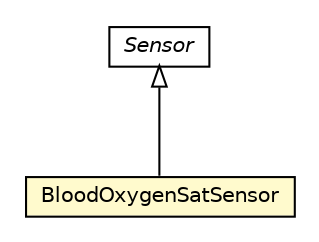 #!/usr/local/bin/dot
#
# Class diagram 
# Generated by UMLGraph version R5_6-24-gf6e263 (http://www.umlgraph.org/)
#

digraph G {
	edge [fontname="Helvetica",fontsize=10,labelfontname="Helvetica",labelfontsize=10];
	node [fontname="Helvetica",fontsize=10,shape=plaintext];
	nodesep=0.25;
	ranksep=0.5;
	// org.universAAL.ontology.device.Sensor
	c79091 [label=<<table title="org.universAAL.ontology.device.Sensor" border="0" cellborder="1" cellspacing="0" cellpadding="2" port="p" href="../device/Sensor.html">
		<tr><td><table border="0" cellspacing="0" cellpadding="1">
<tr><td align="center" balign="center"><font face="Helvetica-Oblique"> Sensor </font></td></tr>
		</table></td></tr>
		</table>>, URL="../device/Sensor.html", fontname="Helvetica", fontcolor="black", fontsize=10.0];
	// org.universAAL.ontology.personalhealthdevice.BloodOxygenSatSensor
	c79358 [label=<<table title="org.universAAL.ontology.personalhealthdevice.BloodOxygenSatSensor" border="0" cellborder="1" cellspacing="0" cellpadding="2" port="p" bgcolor="lemonChiffon" href="./BloodOxygenSatSensor.html">
		<tr><td><table border="0" cellspacing="0" cellpadding="1">
<tr><td align="center" balign="center"> BloodOxygenSatSensor </td></tr>
		</table></td></tr>
		</table>>, URL="./BloodOxygenSatSensor.html", fontname="Helvetica", fontcolor="black", fontsize=10.0];
	//org.universAAL.ontology.personalhealthdevice.BloodOxygenSatSensor extends org.universAAL.ontology.device.Sensor
	c79091:p -> c79358:p [dir=back,arrowtail=empty];
}

